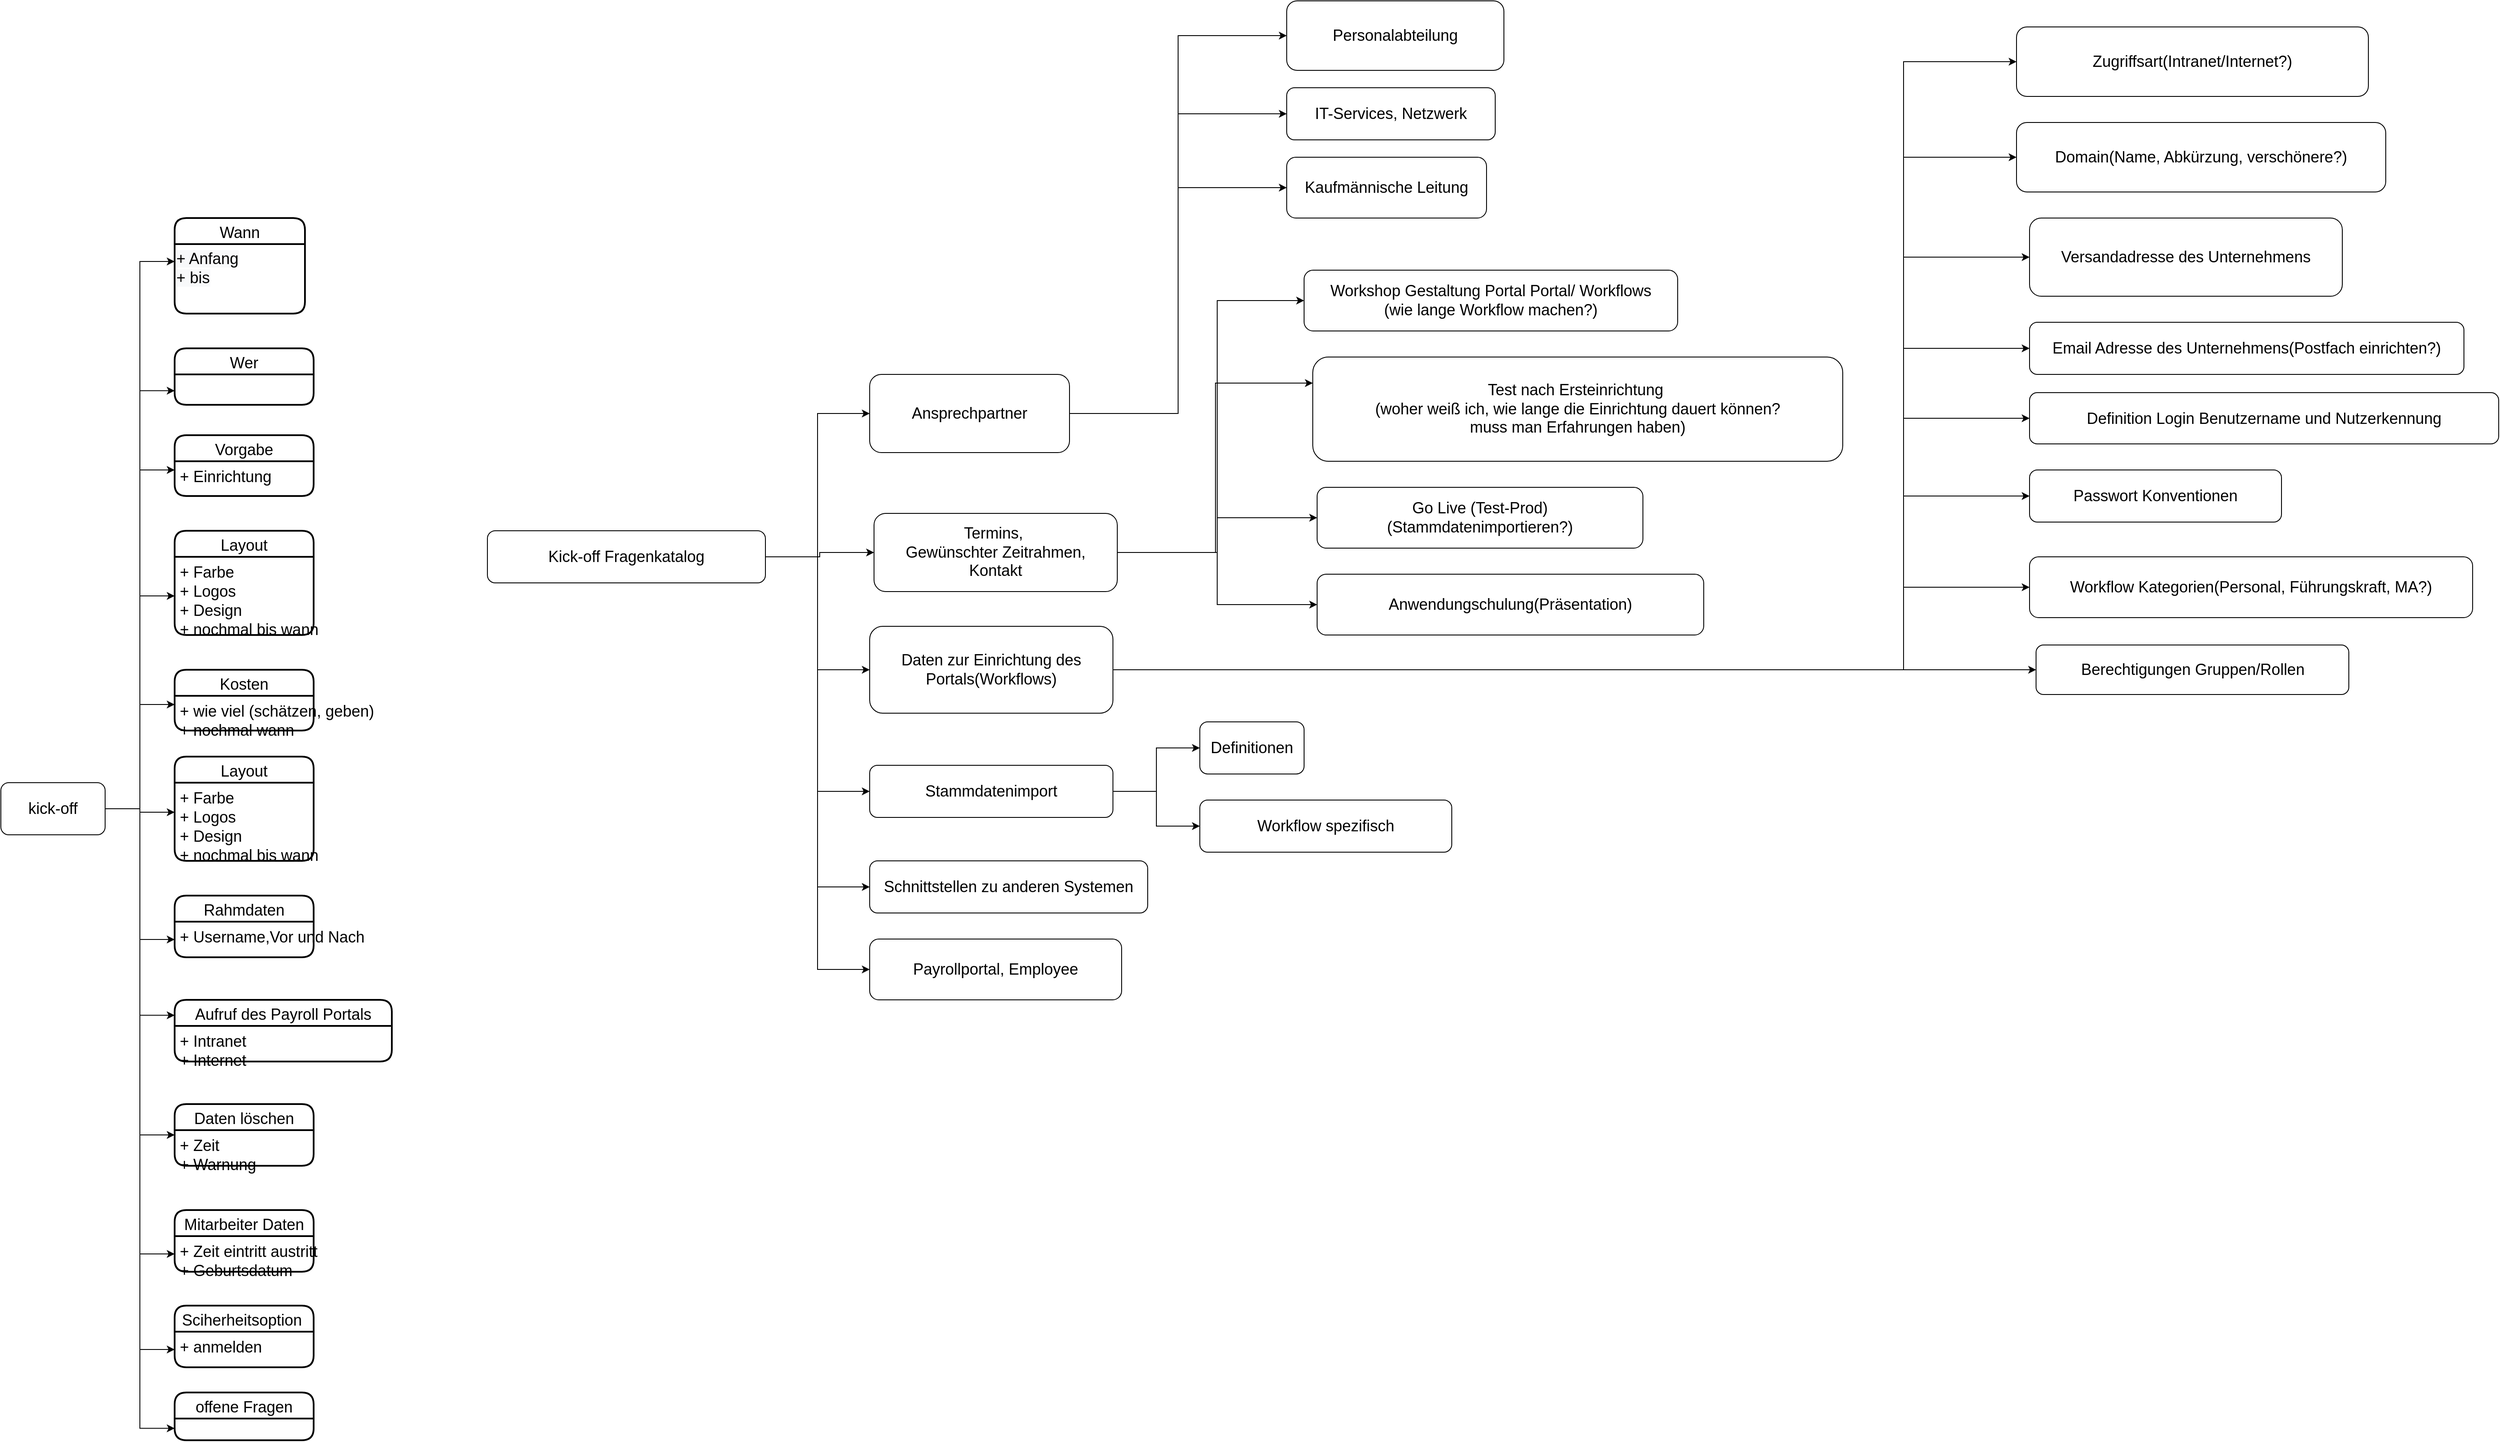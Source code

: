 <mxfile version="13.10.0" type="github">
  <diagram id="b3nM-uWUJkLZfT_GbLBI" name="Page-1">
    <mxGraphModel dx="1422" dy="1969" grid="1" gridSize="10" guides="1" tooltips="1" connect="1" arrows="1" fold="1" page="1" pageScale="1" pageWidth="827" pageHeight="1169" math="0" shadow="0">
      <root>
        <mxCell id="0" />
        <mxCell id="1" parent="0" />
        <mxCell id="AcxDM_mVUxx4Y-OriM8n-49" style="edgeStyle=orthogonalEdgeStyle;rounded=0;orthogonalLoop=1;jettySize=auto;html=1;entryX=0;entryY=0.25;entryDx=0;entryDy=0;fontSize=18;" parent="1" source="AcxDM_mVUxx4Y-OriM8n-1" target="AcxDM_mVUxx4Y-OriM8n-15" edge="1">
          <mxGeometry relative="1" as="geometry" />
        </mxCell>
        <mxCell id="AcxDM_mVUxx4Y-OriM8n-50" style="edgeStyle=orthogonalEdgeStyle;rounded=0;orthogonalLoop=1;jettySize=auto;html=1;exitX=1;exitY=0.5;exitDx=0;exitDy=0;entryX=0;entryY=0.75;entryDx=0;entryDy=0;fontSize=18;" parent="1" source="AcxDM_mVUxx4Y-OriM8n-1" target="AcxDM_mVUxx4Y-OriM8n-5" edge="1">
          <mxGeometry relative="1" as="geometry" />
        </mxCell>
        <mxCell id="AcxDM_mVUxx4Y-OriM8n-51" style="edgeStyle=orthogonalEdgeStyle;rounded=0;orthogonalLoop=1;jettySize=auto;html=1;exitX=1;exitY=0.5;exitDx=0;exitDy=0;entryX=0;entryY=0.25;entryDx=0;entryDy=0;fontSize=18;" parent="1" source="AcxDM_mVUxx4Y-OriM8n-1" target="AcxDM_mVUxx4Y-OriM8n-17" edge="1">
          <mxGeometry relative="1" as="geometry" />
        </mxCell>
        <mxCell id="AcxDM_mVUxx4Y-OriM8n-52" style="edgeStyle=orthogonalEdgeStyle;rounded=0;orthogonalLoop=1;jettySize=auto;html=1;exitX=1;exitY=0.5;exitDx=0;exitDy=0;entryX=0;entryY=0.5;entryDx=0;entryDy=0;fontSize=18;" parent="1" source="AcxDM_mVUxx4Y-OriM8n-1" target="AcxDM_mVUxx4Y-OriM8n-23" edge="1">
          <mxGeometry relative="1" as="geometry" />
        </mxCell>
        <mxCell id="AcxDM_mVUxx4Y-OriM8n-53" style="edgeStyle=orthogonalEdgeStyle;rounded=0;orthogonalLoop=1;jettySize=auto;html=1;exitX=1;exitY=0.5;exitDx=0;exitDy=0;entryX=0;entryY=0.25;entryDx=0;entryDy=0;fontSize=18;" parent="1" source="AcxDM_mVUxx4Y-OriM8n-1" target="AcxDM_mVUxx4Y-OriM8n-26" edge="1">
          <mxGeometry relative="1" as="geometry" />
        </mxCell>
        <mxCell id="AcxDM_mVUxx4Y-OriM8n-54" style="edgeStyle=orthogonalEdgeStyle;rounded=0;orthogonalLoop=1;jettySize=auto;html=1;exitX=1;exitY=0.5;exitDx=0;exitDy=0;entryX=0;entryY=0.378;entryDx=0;entryDy=0;entryPerimeter=0;fontSize=18;" parent="1" source="AcxDM_mVUxx4Y-OriM8n-1" target="AcxDM_mVUxx4Y-OriM8n-28" edge="1">
          <mxGeometry relative="1" as="geometry" />
        </mxCell>
        <mxCell id="AcxDM_mVUxx4Y-OriM8n-55" style="edgeStyle=orthogonalEdgeStyle;rounded=0;orthogonalLoop=1;jettySize=auto;html=1;exitX=1;exitY=0.5;exitDx=0;exitDy=0;entryX=0;entryY=0.5;entryDx=0;entryDy=0;fontSize=18;" parent="1" source="AcxDM_mVUxx4Y-OriM8n-1" target="AcxDM_mVUxx4Y-OriM8n-33" edge="1">
          <mxGeometry relative="1" as="geometry" />
        </mxCell>
        <mxCell id="AcxDM_mVUxx4Y-OriM8n-56" style="edgeStyle=orthogonalEdgeStyle;rounded=0;orthogonalLoop=1;jettySize=auto;html=1;exitX=1;exitY=0.5;exitDx=0;exitDy=0;entryX=0;entryY=0.25;entryDx=0;entryDy=0;fontSize=18;" parent="1" source="AcxDM_mVUxx4Y-OriM8n-1" target="AcxDM_mVUxx4Y-OriM8n-34" edge="1">
          <mxGeometry relative="1" as="geometry" />
        </mxCell>
        <mxCell id="AcxDM_mVUxx4Y-OriM8n-57" style="edgeStyle=orthogonalEdgeStyle;rounded=0;orthogonalLoop=1;jettySize=auto;html=1;exitX=1;exitY=0.5;exitDx=0;exitDy=0;entryX=0;entryY=0.5;entryDx=0;entryDy=0;fontSize=18;" parent="1" source="AcxDM_mVUxx4Y-OriM8n-1" target="AcxDM_mVUxx4Y-OriM8n-38" edge="1">
          <mxGeometry relative="1" as="geometry" />
        </mxCell>
        <mxCell id="AcxDM_mVUxx4Y-OriM8n-58" style="edgeStyle=orthogonalEdgeStyle;rounded=0;orthogonalLoop=1;jettySize=auto;html=1;exitX=1;exitY=0.5;exitDx=0;exitDy=0;entryX=0;entryY=0.5;entryDx=0;entryDy=0;fontSize=18;" parent="1" source="AcxDM_mVUxx4Y-OriM8n-1" target="AcxDM_mVUxx4Y-OriM8n-41" edge="1">
          <mxGeometry relative="1" as="geometry" />
        </mxCell>
        <mxCell id="AcxDM_mVUxx4Y-OriM8n-59" style="edgeStyle=orthogonalEdgeStyle;rounded=0;orthogonalLoop=1;jettySize=auto;html=1;exitX=1;exitY=0.5;exitDx=0;exitDy=0;entryX=0;entryY=0.5;entryDx=0;entryDy=0;fontSize=18;" parent="1" source="AcxDM_mVUxx4Y-OriM8n-1" target="AcxDM_mVUxx4Y-OriM8n-46" edge="1">
          <mxGeometry relative="1" as="geometry" />
        </mxCell>
        <mxCell id="AcxDM_mVUxx4Y-OriM8n-60" style="edgeStyle=orthogonalEdgeStyle;rounded=0;orthogonalLoop=1;jettySize=auto;html=1;exitX=1;exitY=0.5;exitDx=0;exitDy=0;entryX=0;entryY=0.75;entryDx=0;entryDy=0;fontSize=18;" parent="1" source="AcxDM_mVUxx4Y-OriM8n-1" target="AcxDM_mVUxx4Y-OriM8n-18" edge="1">
          <mxGeometry relative="1" as="geometry" />
        </mxCell>
        <mxCell id="AcxDM_mVUxx4Y-OriM8n-1" value="&lt;font style=&quot;font-size: 18px;&quot;&gt;kick-off&lt;/font&gt;" style="rounded=1;whiteSpace=wrap;html=1;fontSize=18;" parent="1" vertex="1">
          <mxGeometry x="90" y="200" width="120" height="60" as="geometry" />
        </mxCell>
        <mxCell id="AcxDM_mVUxx4Y-OriM8n-5" value="Wer" style="swimlane;childLayout=stackLayout;horizontal=1;startSize=30;horizontalStack=0;rounded=1;fontSize=18;fontStyle=0;strokeWidth=2;resizeParent=0;resizeLast=1;shadow=0;dashed=0;align=center;" parent="1" vertex="1">
          <mxGeometry x="290" y="-300" width="160" height="65" as="geometry" />
        </mxCell>
        <mxCell id="AcxDM_mVUxx4Y-OriM8n-7" value="Wann" style="swimlane;childLayout=stackLayout;horizontal=1;startSize=30;horizontalStack=0;rounded=1;fontSize=18;fontStyle=0;strokeWidth=2;resizeParent=0;resizeLast=1;shadow=0;dashed=0;align=center;" parent="1" vertex="1">
          <mxGeometry x="290" y="-450" width="150" height="110" as="geometry" />
        </mxCell>
        <mxCell id="AcxDM_mVUxx4Y-OriM8n-15" value="&lt;span style=&quot;color: rgb(0, 0, 0); font-family: helvetica; font-size: 18px; font-style: normal; font-weight: 400; letter-spacing: normal; text-align: left; text-indent: 0px; text-transform: none; word-spacing: 0px; background-color: rgb(248, 249, 250); display: inline; float: none;&quot;&gt;+ Anfang&lt;/span&gt;&lt;br style=&quot;padding: 0px; margin: 0px; color: rgb(0, 0, 0); font-family: helvetica; font-size: 18px; font-style: normal; font-weight: 400; letter-spacing: normal; text-align: left; text-indent: 0px; text-transform: none; word-spacing: 0px; background-color: rgb(248, 249, 250);&quot;&gt;&lt;span style=&quot;color: rgb(0, 0, 0); font-family: helvetica; font-size: 18px; font-style: normal; font-weight: 400; letter-spacing: normal; text-align: left; text-indent: 0px; text-transform: none; word-spacing: 0px; background-color: rgb(248, 249, 250); display: inline; float: none;&quot;&gt;+ bis&lt;/span&gt;" style="text;whiteSpace=wrap;html=1;fontSize=18;" parent="AcxDM_mVUxx4Y-OriM8n-7" vertex="1">
          <mxGeometry y="30" width="150" height="80" as="geometry" />
        </mxCell>
        <mxCell id="AcxDM_mVUxx4Y-OriM8n-16" value="Vorgabe" style="swimlane;childLayout=stackLayout;horizontal=1;startSize=30;horizontalStack=0;rounded=1;fontSize=18;fontStyle=0;strokeWidth=2;resizeParent=0;resizeLast=1;shadow=0;dashed=0;align=center;" parent="1" vertex="1">
          <mxGeometry x="290" y="-200" width="160" height="70" as="geometry" />
        </mxCell>
        <mxCell id="AcxDM_mVUxx4Y-OriM8n-17" value="+ Einrichtung&#xa;" style="align=left;strokeColor=none;fillColor=none;spacingLeft=4;fontSize=18;verticalAlign=top;resizable=0;rotatable=0;part=1;" parent="AcxDM_mVUxx4Y-OriM8n-16" vertex="1">
          <mxGeometry y="30" width="160" height="40" as="geometry" />
        </mxCell>
        <mxCell id="AcxDM_mVUxx4Y-OriM8n-18" value="offene Fragen" style="swimlane;childLayout=stackLayout;horizontal=1;startSize=30;horizontalStack=0;rounded=1;fontSize=18;fontStyle=0;strokeWidth=2;resizeParent=0;resizeLast=1;shadow=0;dashed=0;align=center;" parent="1" vertex="1">
          <mxGeometry x="290" y="902" width="160" height="55" as="geometry" />
        </mxCell>
        <mxCell id="AcxDM_mVUxx4Y-OriM8n-22" value="Layout" style="swimlane;childLayout=stackLayout;horizontal=1;startSize=30;horizontalStack=0;rounded=1;fontSize=18;fontStyle=0;strokeWidth=2;resizeParent=0;resizeLast=1;shadow=0;dashed=0;align=center;" parent="1" vertex="1">
          <mxGeometry x="290" y="-90" width="160" height="120" as="geometry" />
        </mxCell>
        <mxCell id="AcxDM_mVUxx4Y-OriM8n-23" value="+ Farbe&#xa;+ Logos&#xa;+ Design&#xa;+ nochmal bis wann" style="align=left;strokeColor=none;fillColor=none;spacingLeft=4;fontSize=18;verticalAlign=top;resizable=0;rotatable=0;part=1;" parent="AcxDM_mVUxx4Y-OriM8n-22" vertex="1">
          <mxGeometry y="30" width="160" height="90" as="geometry" />
        </mxCell>
        <mxCell id="AcxDM_mVUxx4Y-OriM8n-25" value="Kosten" style="swimlane;childLayout=stackLayout;horizontal=1;startSize=30;horizontalStack=0;rounded=1;fontSize=18;fontStyle=0;strokeWidth=2;resizeParent=0;resizeLast=1;shadow=0;dashed=0;align=center;" parent="1" vertex="1">
          <mxGeometry x="290" y="70" width="160" height="70" as="geometry" />
        </mxCell>
        <mxCell id="AcxDM_mVUxx4Y-OriM8n-26" value="+ wie viel (schätzen, geben)&#xa;+ nochmal wann" style="align=left;strokeColor=none;fillColor=none;spacingLeft=4;fontSize=18;verticalAlign=top;resizable=0;rotatable=0;part=1;" parent="AcxDM_mVUxx4Y-OriM8n-25" vertex="1">
          <mxGeometry y="30" width="160" height="40" as="geometry" />
        </mxCell>
        <mxCell id="AcxDM_mVUxx4Y-OriM8n-27" value="Layout" style="swimlane;childLayout=stackLayout;horizontal=1;startSize=30;horizontalStack=0;rounded=1;fontSize=18;fontStyle=0;strokeWidth=2;resizeParent=0;resizeLast=1;shadow=0;dashed=0;align=center;" parent="1" vertex="1">
          <mxGeometry x="290" y="170" width="160" height="120" as="geometry" />
        </mxCell>
        <mxCell id="AcxDM_mVUxx4Y-OriM8n-28" value="+ Farbe&#xa;+ Logos&#xa;+ Design&#xa;+ nochmal bis wann" style="align=left;strokeColor=none;fillColor=none;spacingLeft=4;fontSize=18;verticalAlign=top;resizable=0;rotatable=0;part=1;" parent="AcxDM_mVUxx4Y-OriM8n-27" vertex="1">
          <mxGeometry y="30" width="160" height="90" as="geometry" />
        </mxCell>
        <mxCell id="AcxDM_mVUxx4Y-OriM8n-32" value="Rahmdaten" style="swimlane;childLayout=stackLayout;horizontal=1;startSize=30;horizontalStack=0;rounded=1;fontSize=18;fontStyle=0;strokeWidth=2;resizeParent=0;resizeLast=1;shadow=0;dashed=0;align=center;" parent="1" vertex="1">
          <mxGeometry x="290" y="330" width="160" height="71" as="geometry" />
        </mxCell>
        <mxCell id="AcxDM_mVUxx4Y-OriM8n-33" value="+ Username,Vor und Nach&#xa;" style="align=left;strokeColor=none;fillColor=none;spacingLeft=4;fontSize=18;verticalAlign=top;resizable=0;rotatable=0;part=1;" parent="AcxDM_mVUxx4Y-OriM8n-32" vertex="1">
          <mxGeometry y="30" width="160" height="41" as="geometry" />
        </mxCell>
        <mxCell id="AcxDM_mVUxx4Y-OriM8n-34" value="Aufruf des Payroll Portals" style="swimlane;childLayout=stackLayout;horizontal=1;startSize=30;horizontalStack=0;rounded=1;fontSize=18;fontStyle=0;strokeWidth=2;resizeParent=0;resizeLast=1;shadow=0;dashed=0;align=center;" parent="1" vertex="1">
          <mxGeometry x="290" y="450" width="250" height="71" as="geometry" />
        </mxCell>
        <mxCell id="AcxDM_mVUxx4Y-OriM8n-35" value="+ Intranet&#xa;+ Internet&#xa;&#xa;" style="align=left;strokeColor=none;fillColor=none;spacingLeft=4;fontSize=18;verticalAlign=top;resizable=0;rotatable=0;part=1;" parent="AcxDM_mVUxx4Y-OriM8n-34" vertex="1">
          <mxGeometry y="30" width="250" height="41" as="geometry" />
        </mxCell>
        <mxCell id="AcxDM_mVUxx4Y-OriM8n-38" value="Daten löschen" style="swimlane;childLayout=stackLayout;horizontal=1;startSize=30;horizontalStack=0;rounded=1;fontSize=18;fontStyle=0;strokeWidth=2;resizeParent=0;resizeLast=1;shadow=0;dashed=0;align=center;" parent="1" vertex="1">
          <mxGeometry x="290" y="570" width="160" height="71" as="geometry" />
        </mxCell>
        <mxCell id="AcxDM_mVUxx4Y-OriM8n-39" value="+ Zeit&#xa;+ Warnung&#xa;&#xa;" style="align=left;strokeColor=none;fillColor=none;spacingLeft=4;fontSize=18;verticalAlign=top;resizable=0;rotatable=0;part=1;" parent="AcxDM_mVUxx4Y-OriM8n-38" vertex="1">
          <mxGeometry y="30" width="160" height="41" as="geometry" />
        </mxCell>
        <mxCell id="AcxDM_mVUxx4Y-OriM8n-40" value="Mitarbeiter Daten" style="swimlane;childLayout=stackLayout;horizontal=1;startSize=30;horizontalStack=0;rounded=1;fontSize=18;fontStyle=0;strokeWidth=2;resizeParent=0;resizeLast=1;shadow=0;dashed=0;align=center;" parent="1" vertex="1">
          <mxGeometry x="290" y="692" width="160" height="71" as="geometry" />
        </mxCell>
        <mxCell id="AcxDM_mVUxx4Y-OriM8n-41" value="+ Zeit eintritt austritt&#xa;+ Geburtsdatum&#xa;&#xa;" style="align=left;strokeColor=none;fillColor=none;spacingLeft=4;fontSize=18;verticalAlign=top;resizable=0;rotatable=0;part=1;" parent="AcxDM_mVUxx4Y-OriM8n-40" vertex="1">
          <mxGeometry y="30" width="160" height="41" as="geometry" />
        </mxCell>
        <mxCell id="AcxDM_mVUxx4Y-OriM8n-45" value="Sciherheitsoption " style="swimlane;childLayout=stackLayout;horizontal=1;startSize=30;horizontalStack=0;rounded=1;fontSize=18;fontStyle=0;strokeWidth=2;resizeParent=0;resizeLast=1;shadow=0;dashed=0;align=center;" parent="1" vertex="1">
          <mxGeometry x="290" y="802" width="160" height="71" as="geometry" />
        </mxCell>
        <mxCell id="AcxDM_mVUxx4Y-OriM8n-46" value="+ anmelden" style="align=left;strokeColor=none;fillColor=none;spacingLeft=4;fontSize=18;verticalAlign=top;resizable=0;rotatable=0;part=1;" parent="AcxDM_mVUxx4Y-OriM8n-45" vertex="1">
          <mxGeometry y="30" width="160" height="41" as="geometry" />
        </mxCell>
        <mxCell id="krnSTrBuLFelM3X9hXQ2-1" style="edgeStyle=orthogonalEdgeStyle;rounded=0;orthogonalLoop=1;jettySize=auto;html=1;fontSize=18;" edge="1" parent="1" source="wHNJylQBOaRW4k9Dnt0R-1" target="wHNJylQBOaRW4k9Dnt0R-2">
          <mxGeometry relative="1" as="geometry" />
        </mxCell>
        <mxCell id="krnSTrBuLFelM3X9hXQ2-2" style="edgeStyle=orthogonalEdgeStyle;rounded=0;orthogonalLoop=1;jettySize=auto;html=1;entryX=0;entryY=0.5;entryDx=0;entryDy=0;fontSize=18;" edge="1" parent="1" source="wHNJylQBOaRW4k9Dnt0R-1" target="wHNJylQBOaRW4k9Dnt0R-3">
          <mxGeometry relative="1" as="geometry" />
        </mxCell>
        <mxCell id="krnSTrBuLFelM3X9hXQ2-3" style="edgeStyle=orthogonalEdgeStyle;rounded=0;orthogonalLoop=1;jettySize=auto;html=1;entryX=0;entryY=0.5;entryDx=0;entryDy=0;fontSize=18;" edge="1" parent="1" source="wHNJylQBOaRW4k9Dnt0R-1" target="wHNJylQBOaRW4k9Dnt0R-4">
          <mxGeometry relative="1" as="geometry" />
        </mxCell>
        <mxCell id="krnSTrBuLFelM3X9hXQ2-4" style="edgeStyle=orthogonalEdgeStyle;rounded=0;orthogonalLoop=1;jettySize=auto;html=1;entryX=0;entryY=0.5;entryDx=0;entryDy=0;fontSize=18;" edge="1" parent="1" source="wHNJylQBOaRW4k9Dnt0R-1" target="wHNJylQBOaRW4k9Dnt0R-5">
          <mxGeometry relative="1" as="geometry" />
        </mxCell>
        <mxCell id="krnSTrBuLFelM3X9hXQ2-5" style="edgeStyle=orthogonalEdgeStyle;rounded=0;orthogonalLoop=1;jettySize=auto;html=1;entryX=0;entryY=0.5;entryDx=0;entryDy=0;fontSize=18;" edge="1" parent="1" source="wHNJylQBOaRW4k9Dnt0R-1" target="wHNJylQBOaRW4k9Dnt0R-6">
          <mxGeometry relative="1" as="geometry" />
        </mxCell>
        <mxCell id="krnSTrBuLFelM3X9hXQ2-7" style="edgeStyle=orthogonalEdgeStyle;rounded=0;orthogonalLoop=1;jettySize=auto;html=1;entryX=0;entryY=0.5;entryDx=0;entryDy=0;fontSize=18;" edge="1" parent="1" source="wHNJylQBOaRW4k9Dnt0R-1" target="krnSTrBuLFelM3X9hXQ2-6">
          <mxGeometry relative="1" as="geometry" />
        </mxCell>
        <mxCell id="wHNJylQBOaRW4k9Dnt0R-1" value="Kick-off Fragenkatalog" style="rounded=1;whiteSpace=wrap;html=1;fontSize=18;" parent="1" vertex="1">
          <mxGeometry x="650" y="-90" width="320" height="60" as="geometry" />
        </mxCell>
        <mxCell id="krnSTrBuLFelM3X9hXQ2-15" style="edgeStyle=orthogonalEdgeStyle;rounded=0;orthogonalLoop=1;jettySize=auto;html=1;entryX=0;entryY=0.5;entryDx=0;entryDy=0;fontSize=18;" edge="1" parent="1" source="wHNJylQBOaRW4k9Dnt0R-2" target="krnSTrBuLFelM3X9hXQ2-14">
          <mxGeometry relative="1" as="geometry">
            <Array as="points">
              <mxPoint x="1490" y="-65" />
              <mxPoint x="1490" y="-355" />
            </Array>
          </mxGeometry>
        </mxCell>
        <mxCell id="krnSTrBuLFelM3X9hXQ2-17" style="edgeStyle=orthogonalEdgeStyle;rounded=0;orthogonalLoop=1;jettySize=auto;html=1;fontSize=18;entryX=0;entryY=0.25;entryDx=0;entryDy=0;" edge="1" parent="1" source="wHNJylQBOaRW4k9Dnt0R-2" target="krnSTrBuLFelM3X9hXQ2-16">
          <mxGeometry relative="1" as="geometry">
            <Array as="points">
              <mxPoint x="1488" y="-65" />
              <mxPoint x="1488" y="-260" />
            </Array>
          </mxGeometry>
        </mxCell>
        <mxCell id="krnSTrBuLFelM3X9hXQ2-19" style="edgeStyle=orthogonalEdgeStyle;rounded=0;orthogonalLoop=1;jettySize=auto;html=1;entryX=0;entryY=0.5;entryDx=0;entryDy=0;fontSize=18;" edge="1" parent="1" source="wHNJylQBOaRW4k9Dnt0R-2" target="krnSTrBuLFelM3X9hXQ2-18">
          <mxGeometry relative="1" as="geometry" />
        </mxCell>
        <mxCell id="krnSTrBuLFelM3X9hXQ2-21" style="edgeStyle=orthogonalEdgeStyle;rounded=0;orthogonalLoop=1;jettySize=auto;html=1;entryX=0;entryY=0.5;entryDx=0;entryDy=0;fontSize=18;" edge="1" parent="1" source="wHNJylQBOaRW4k9Dnt0R-2" target="krnSTrBuLFelM3X9hXQ2-20">
          <mxGeometry relative="1" as="geometry" />
        </mxCell>
        <mxCell id="wHNJylQBOaRW4k9Dnt0R-2" value="Termins,&amp;nbsp;&lt;br style=&quot;font-size: 18px;&quot;&gt;Gewünschter Zeitrahmen,&lt;br style=&quot;font-size: 18px;&quot;&gt;Kontakt" style="rounded=1;whiteSpace=wrap;html=1;fontSize=18;" parent="1" vertex="1">
          <mxGeometry x="1095" y="-110" width="280" height="90" as="geometry" />
        </mxCell>
        <mxCell id="krnSTrBuLFelM3X9hXQ2-23" style="edgeStyle=orthogonalEdgeStyle;rounded=0;orthogonalLoop=1;jettySize=auto;html=1;entryX=0;entryY=0.5;entryDx=0;entryDy=0;fontSize=18;" edge="1" parent="1" source="wHNJylQBOaRW4k9Dnt0R-3" target="krnSTrBuLFelM3X9hXQ2-22">
          <mxGeometry relative="1" as="geometry">
            <Array as="points">
              <mxPoint x="2280" y="70" />
              <mxPoint x="2280" y="-630" />
            </Array>
          </mxGeometry>
        </mxCell>
        <mxCell id="krnSTrBuLFelM3X9hXQ2-25" style="edgeStyle=orthogonalEdgeStyle;rounded=0;orthogonalLoop=1;jettySize=auto;html=1;entryX=0;entryY=0.5;entryDx=0;entryDy=0;fontSize=18;" edge="1" parent="1" source="wHNJylQBOaRW4k9Dnt0R-3" target="krnSTrBuLFelM3X9hXQ2-24">
          <mxGeometry relative="1" as="geometry">
            <Array as="points">
              <mxPoint x="2280" y="70" />
              <mxPoint x="2280" y="-520" />
            </Array>
          </mxGeometry>
        </mxCell>
        <mxCell id="krnSTrBuLFelM3X9hXQ2-27" style="edgeStyle=orthogonalEdgeStyle;rounded=0;orthogonalLoop=1;jettySize=auto;html=1;entryX=0;entryY=0.5;entryDx=0;entryDy=0;fontSize=18;" edge="1" parent="1" source="wHNJylQBOaRW4k9Dnt0R-3" target="krnSTrBuLFelM3X9hXQ2-26">
          <mxGeometry relative="1" as="geometry">
            <Array as="points">
              <mxPoint x="2280" y="70" />
              <mxPoint x="2280" y="-405" />
            </Array>
          </mxGeometry>
        </mxCell>
        <mxCell id="krnSTrBuLFelM3X9hXQ2-29" style="edgeStyle=orthogonalEdgeStyle;rounded=0;orthogonalLoop=1;jettySize=auto;html=1;entryX=0;entryY=0.5;entryDx=0;entryDy=0;fontSize=18;" edge="1" parent="1" source="wHNJylQBOaRW4k9Dnt0R-3" target="krnSTrBuLFelM3X9hXQ2-28">
          <mxGeometry relative="1" as="geometry">
            <Array as="points">
              <mxPoint x="2280" y="70" />
              <mxPoint x="2280" y="-300" />
            </Array>
          </mxGeometry>
        </mxCell>
        <mxCell id="krnSTrBuLFelM3X9hXQ2-31" style="edgeStyle=orthogonalEdgeStyle;rounded=0;orthogonalLoop=1;jettySize=auto;html=1;entryX=0;entryY=0.5;entryDx=0;entryDy=0;fontSize=18;" edge="1" parent="1" source="wHNJylQBOaRW4k9Dnt0R-3" target="krnSTrBuLFelM3X9hXQ2-30">
          <mxGeometry relative="1" as="geometry">
            <Array as="points">
              <mxPoint x="2280" y="70" />
              <mxPoint x="2280" y="-219" />
            </Array>
          </mxGeometry>
        </mxCell>
        <mxCell id="krnSTrBuLFelM3X9hXQ2-33" style="edgeStyle=orthogonalEdgeStyle;rounded=0;orthogonalLoop=1;jettySize=auto;html=1;entryX=0;entryY=0.5;entryDx=0;entryDy=0;fontSize=18;" edge="1" parent="1" source="wHNJylQBOaRW4k9Dnt0R-3" target="krnSTrBuLFelM3X9hXQ2-32">
          <mxGeometry relative="1" as="geometry">
            <Array as="points">
              <mxPoint x="2280" y="70" />
              <mxPoint x="2280" y="-130" />
            </Array>
          </mxGeometry>
        </mxCell>
        <mxCell id="krnSTrBuLFelM3X9hXQ2-35" style="edgeStyle=orthogonalEdgeStyle;rounded=0;orthogonalLoop=1;jettySize=auto;html=1;entryX=0;entryY=0.5;entryDx=0;entryDy=0;fontSize=18;" edge="1" parent="1" source="wHNJylQBOaRW4k9Dnt0R-3" target="krnSTrBuLFelM3X9hXQ2-34">
          <mxGeometry relative="1" as="geometry">
            <Array as="points">
              <mxPoint x="2280" y="70" />
              <mxPoint x="2280" y="-25" />
            </Array>
          </mxGeometry>
        </mxCell>
        <mxCell id="krnSTrBuLFelM3X9hXQ2-37" style="edgeStyle=orthogonalEdgeStyle;rounded=0;orthogonalLoop=1;jettySize=auto;html=1;entryX=0;entryY=0.5;entryDx=0;entryDy=0;fontSize=18;" edge="1" parent="1" source="wHNJylQBOaRW4k9Dnt0R-3" target="krnSTrBuLFelM3X9hXQ2-36">
          <mxGeometry relative="1" as="geometry" />
        </mxCell>
        <mxCell id="wHNJylQBOaRW4k9Dnt0R-3" value="Daten zur Einrichtung des Portals(Workflows)" style="rounded=1;whiteSpace=wrap;html=1;fontSize=18;" parent="1" vertex="1">
          <mxGeometry x="1090" y="20" width="280" height="100" as="geometry" />
        </mxCell>
        <mxCell id="krnSTrBuLFelM3X9hXQ2-39" style="edgeStyle=orthogonalEdgeStyle;rounded=0;orthogonalLoop=1;jettySize=auto;html=1;entryX=0;entryY=0.5;entryDx=0;entryDy=0;fontSize=18;" edge="1" parent="1" source="wHNJylQBOaRW4k9Dnt0R-4" target="krnSTrBuLFelM3X9hXQ2-38">
          <mxGeometry relative="1" as="geometry" />
        </mxCell>
        <mxCell id="krnSTrBuLFelM3X9hXQ2-41" style="edgeStyle=orthogonalEdgeStyle;rounded=0;orthogonalLoop=1;jettySize=auto;html=1;entryX=0;entryY=0.5;entryDx=0;entryDy=0;fontSize=18;" edge="1" parent="1" source="wHNJylQBOaRW4k9Dnt0R-4" target="krnSTrBuLFelM3X9hXQ2-40">
          <mxGeometry relative="1" as="geometry" />
        </mxCell>
        <mxCell id="wHNJylQBOaRW4k9Dnt0R-4" value="Stammdatenimport" style="rounded=1;whiteSpace=wrap;html=1;fontSize=18;" parent="1" vertex="1">
          <mxGeometry x="1090" y="180" width="280" height="60" as="geometry" />
        </mxCell>
        <mxCell id="wHNJylQBOaRW4k9Dnt0R-5" value="Schnittstellen zu anderen Systemen" style="rounded=1;whiteSpace=wrap;html=1;fontSize=18;" parent="1" vertex="1">
          <mxGeometry x="1090" y="290" width="320" height="60" as="geometry" />
        </mxCell>
        <mxCell id="wHNJylQBOaRW4k9Dnt0R-6" value="Payrollportal, Employee" style="rounded=1;whiteSpace=wrap;html=1;fontSize=18;" parent="1" vertex="1">
          <mxGeometry x="1090" y="380" width="290" height="70" as="geometry" />
        </mxCell>
        <mxCell id="krnSTrBuLFelM3X9hXQ2-9" style="edgeStyle=orthogonalEdgeStyle;rounded=0;orthogonalLoop=1;jettySize=auto;html=1;entryX=0;entryY=0.5;entryDx=0;entryDy=0;fontSize=18;" edge="1" parent="1" source="krnSTrBuLFelM3X9hXQ2-6" target="krnSTrBuLFelM3X9hXQ2-8">
          <mxGeometry relative="1" as="geometry" />
        </mxCell>
        <mxCell id="krnSTrBuLFelM3X9hXQ2-11" style="edgeStyle=orthogonalEdgeStyle;rounded=0;orthogonalLoop=1;jettySize=auto;html=1;entryX=0;entryY=0.5;entryDx=0;entryDy=0;fontSize=18;" edge="1" parent="1" source="krnSTrBuLFelM3X9hXQ2-6" target="krnSTrBuLFelM3X9hXQ2-10">
          <mxGeometry relative="1" as="geometry" />
        </mxCell>
        <mxCell id="krnSTrBuLFelM3X9hXQ2-13" style="edgeStyle=orthogonalEdgeStyle;rounded=0;orthogonalLoop=1;jettySize=auto;html=1;fontSize=18;entryX=0;entryY=0.5;entryDx=0;entryDy=0;" edge="1" parent="1" source="krnSTrBuLFelM3X9hXQ2-6" target="krnSTrBuLFelM3X9hXQ2-12">
          <mxGeometry relative="1" as="geometry" />
        </mxCell>
        <mxCell id="krnSTrBuLFelM3X9hXQ2-6" value="Ansprechpartner" style="rounded=1;whiteSpace=wrap;html=1;fontSize=18;" vertex="1" parent="1">
          <mxGeometry x="1090" y="-270" width="230" height="90" as="geometry" />
        </mxCell>
        <mxCell id="krnSTrBuLFelM3X9hXQ2-8" value="Personalabteilung" style="rounded=1;whiteSpace=wrap;html=1;fontSize=18;" vertex="1" parent="1">
          <mxGeometry x="1570" y="-700" width="250" height="80" as="geometry" />
        </mxCell>
        <mxCell id="krnSTrBuLFelM3X9hXQ2-10" value="IT-Services, Netzwerk" style="rounded=1;whiteSpace=wrap;html=1;fontSize=18;" vertex="1" parent="1">
          <mxGeometry x="1570" y="-600" width="240" height="60" as="geometry" />
        </mxCell>
        <mxCell id="krnSTrBuLFelM3X9hXQ2-12" value="Kaufmännische Leitung" style="rounded=1;whiteSpace=wrap;html=1;fontSize=18;" vertex="1" parent="1">
          <mxGeometry x="1570" y="-520" width="230" height="70" as="geometry" />
        </mxCell>
        <mxCell id="krnSTrBuLFelM3X9hXQ2-14" value="Workshop Gestaltung Portal Portal/ Workflows&lt;br&gt;(wie lange Workflow machen?)" style="rounded=1;whiteSpace=wrap;html=1;fontSize=18;" vertex="1" parent="1">
          <mxGeometry x="1590" y="-390" width="430" height="70" as="geometry" />
        </mxCell>
        <mxCell id="krnSTrBuLFelM3X9hXQ2-16" value="Test nach Ersteinrichtung&amp;nbsp;&lt;br&gt;(woher weiß ich, wie lange die Einrichtung dauert können?&lt;br&gt;muss man Erfahrungen haben)" style="rounded=1;whiteSpace=wrap;html=1;fontSize=18;" vertex="1" parent="1">
          <mxGeometry x="1600" y="-290" width="610" height="120" as="geometry" />
        </mxCell>
        <mxCell id="krnSTrBuLFelM3X9hXQ2-18" value="Go Live (Test-Prod)&lt;br&gt;(Stammdatenimportieren?)" style="rounded=1;whiteSpace=wrap;html=1;fontSize=18;" vertex="1" parent="1">
          <mxGeometry x="1605" y="-140" width="375" height="70" as="geometry" />
        </mxCell>
        <mxCell id="krnSTrBuLFelM3X9hXQ2-20" value="Anwendungschulung(Präsentation)" style="rounded=1;whiteSpace=wrap;html=1;fontSize=18;" vertex="1" parent="1">
          <mxGeometry x="1605" y="-40" width="445" height="70" as="geometry" />
        </mxCell>
        <mxCell id="krnSTrBuLFelM3X9hXQ2-22" value="Zugriffsart(Intranet/Internet?)" style="rounded=1;whiteSpace=wrap;html=1;fontSize=18;" vertex="1" parent="1">
          <mxGeometry x="2410" y="-670" width="405" height="80" as="geometry" />
        </mxCell>
        <mxCell id="krnSTrBuLFelM3X9hXQ2-24" value="Domain(Name, Abkürzung, verschönere?)" style="rounded=1;whiteSpace=wrap;html=1;fontSize=18;" vertex="1" parent="1">
          <mxGeometry x="2410" y="-560" width="425" height="80" as="geometry" />
        </mxCell>
        <mxCell id="krnSTrBuLFelM3X9hXQ2-26" value="Versandadresse des Unternehmens" style="rounded=1;whiteSpace=wrap;html=1;fontSize=18;" vertex="1" parent="1">
          <mxGeometry x="2425" y="-450" width="360" height="90" as="geometry" />
        </mxCell>
        <mxCell id="krnSTrBuLFelM3X9hXQ2-28" value="Email Adresse des Unternehmens(Postfach einrichten?)" style="rounded=1;whiteSpace=wrap;html=1;fontSize=18;" vertex="1" parent="1">
          <mxGeometry x="2425" y="-330" width="500" height="60" as="geometry" />
        </mxCell>
        <mxCell id="krnSTrBuLFelM3X9hXQ2-30" value="Definition Login Benutzername und Nutzerkennung" style="rounded=1;whiteSpace=wrap;html=1;fontSize=18;" vertex="1" parent="1">
          <mxGeometry x="2425" y="-249" width="540" height="59" as="geometry" />
        </mxCell>
        <mxCell id="krnSTrBuLFelM3X9hXQ2-32" value="Passwort Konventionen" style="rounded=1;whiteSpace=wrap;html=1;fontSize=18;" vertex="1" parent="1">
          <mxGeometry x="2425" y="-160" width="290" height="60" as="geometry" />
        </mxCell>
        <mxCell id="krnSTrBuLFelM3X9hXQ2-34" value="Workflow Kategorien(Personal, Führungskraft, MA?)" style="rounded=1;whiteSpace=wrap;html=1;fontSize=18;" vertex="1" parent="1">
          <mxGeometry x="2425" y="-60" width="510" height="70" as="geometry" />
        </mxCell>
        <mxCell id="krnSTrBuLFelM3X9hXQ2-36" value="Berechtigungen Gruppen/Rollen" style="rounded=1;whiteSpace=wrap;html=1;fontSize=18;" vertex="1" parent="1">
          <mxGeometry x="2432.5" y="41.5" width="360" height="57" as="geometry" />
        </mxCell>
        <mxCell id="krnSTrBuLFelM3X9hXQ2-38" value="Definitionen" style="rounded=1;whiteSpace=wrap;html=1;fontSize=18;" vertex="1" parent="1">
          <mxGeometry x="1470" y="130" width="120" height="60" as="geometry" />
        </mxCell>
        <mxCell id="krnSTrBuLFelM3X9hXQ2-40" value="Workflow spezifisch" style="rounded=1;whiteSpace=wrap;html=1;fontSize=18;" vertex="1" parent="1">
          <mxGeometry x="1470" y="220" width="290" height="60" as="geometry" />
        </mxCell>
      </root>
    </mxGraphModel>
  </diagram>
</mxfile>
